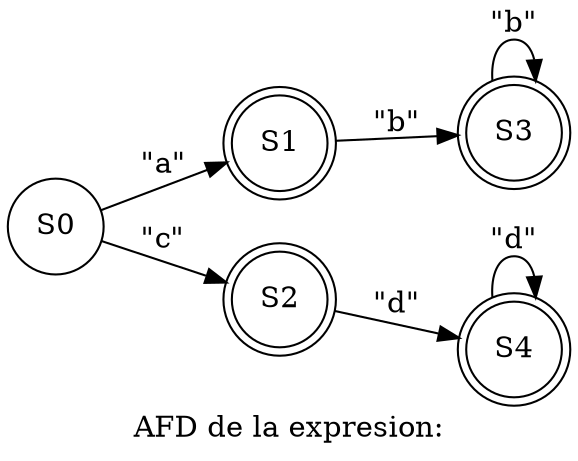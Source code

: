 digraph dot{
rankdir=LR;
 node[shape="circle"];
label = "AFD de la expresion:";
S0[label = "S0"];
S0->S1[label="\"a\""];
S1[shape = "doublecircle"];S0->S2[label="\"c\""];
S2[shape = "doublecircle"];S1[label = "S1"];
S1->S3[label="\"b\""];
S3[shape = "doublecircle"];S2[label = "S2"];
S2->S4[label="\"d\""];
S4[shape = "doublecircle"];S3[label = "S3"];
S3->S3[label="\"b\""];
S3[shape = "doublecircle"];S4[label = "S4"];
S4->S4[label="\"d\""];
S4[shape = "doublecircle"];
}